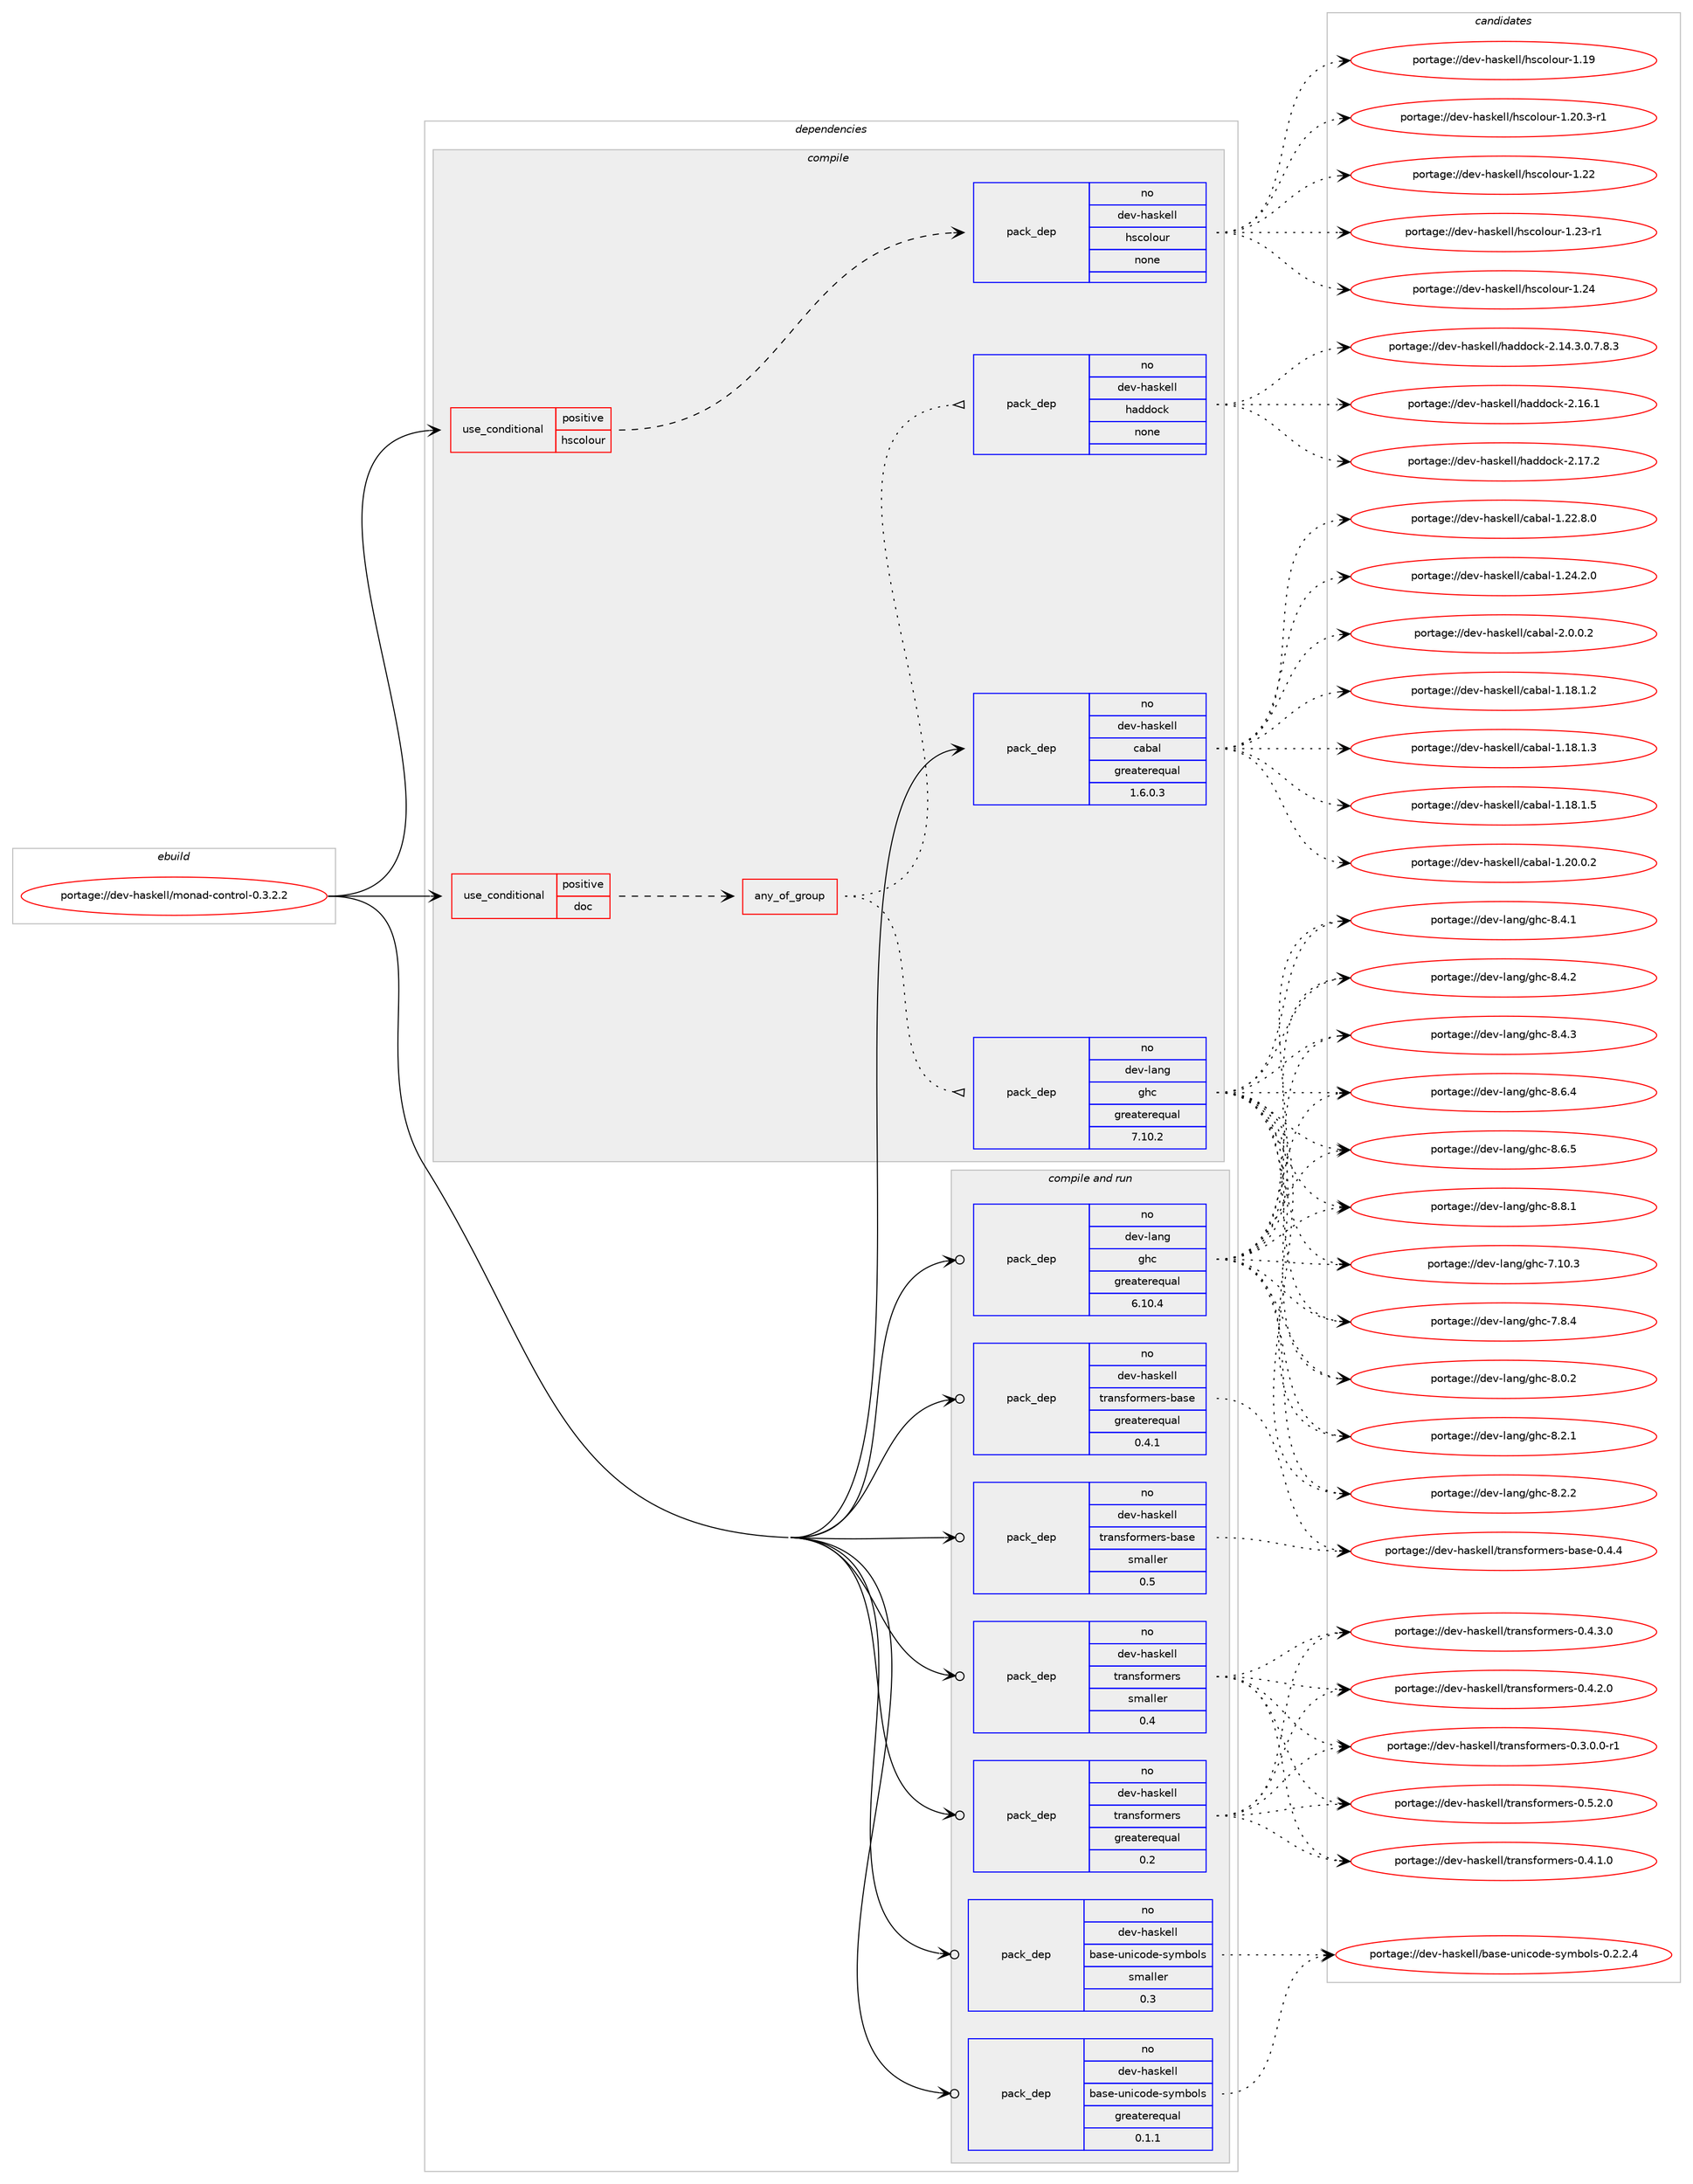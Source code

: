 digraph prolog {

# *************
# Graph options
# *************

newrank=true;
concentrate=true;
compound=true;
graph [rankdir=LR,fontname=Helvetica,fontsize=10,ranksep=1.5];#, ranksep=2.5, nodesep=0.2];
edge  [arrowhead=vee];
node  [fontname=Helvetica,fontsize=10];

# **********
# The ebuild
# **********

subgraph cluster_leftcol {
color=gray;
rank=same;
label=<<i>ebuild</i>>;
id [label="portage://dev-haskell/monad-control-0.3.2.2", color=red, width=4, href="../dev-haskell/monad-control-0.3.2.2.svg"];
}

# ****************
# The dependencies
# ****************

subgraph cluster_midcol {
color=gray;
label=<<i>dependencies</i>>;
subgraph cluster_compile {
fillcolor="#eeeeee";
style=filled;
label=<<i>compile</i>>;
subgraph cond16212 {
dependency74521 [label=<<TABLE BORDER="0" CELLBORDER="1" CELLSPACING="0" CELLPADDING="4"><TR><TD ROWSPAN="3" CELLPADDING="10">use_conditional</TD></TR><TR><TD>positive</TD></TR><TR><TD>doc</TD></TR></TABLE>>, shape=none, color=red];
subgraph any2027 {
dependency74522 [label=<<TABLE BORDER="0" CELLBORDER="1" CELLSPACING="0" CELLPADDING="4"><TR><TD CELLPADDING="10">any_of_group</TD></TR></TABLE>>, shape=none, color=red];subgraph pack56223 {
dependency74523 [label=<<TABLE BORDER="0" CELLBORDER="1" CELLSPACING="0" CELLPADDING="4" WIDTH="220"><TR><TD ROWSPAN="6" CELLPADDING="30">pack_dep</TD></TR><TR><TD WIDTH="110">no</TD></TR><TR><TD>dev-haskell</TD></TR><TR><TD>haddock</TD></TR><TR><TD>none</TD></TR><TR><TD></TD></TR></TABLE>>, shape=none, color=blue];
}
dependency74522:e -> dependency74523:w [weight=20,style="dotted",arrowhead="oinv"];
subgraph pack56224 {
dependency74524 [label=<<TABLE BORDER="0" CELLBORDER="1" CELLSPACING="0" CELLPADDING="4" WIDTH="220"><TR><TD ROWSPAN="6" CELLPADDING="30">pack_dep</TD></TR><TR><TD WIDTH="110">no</TD></TR><TR><TD>dev-lang</TD></TR><TR><TD>ghc</TD></TR><TR><TD>greaterequal</TD></TR><TR><TD>7.10.2</TD></TR></TABLE>>, shape=none, color=blue];
}
dependency74522:e -> dependency74524:w [weight=20,style="dotted",arrowhead="oinv"];
}
dependency74521:e -> dependency74522:w [weight=20,style="dashed",arrowhead="vee"];
}
id:e -> dependency74521:w [weight=20,style="solid",arrowhead="vee"];
subgraph cond16213 {
dependency74525 [label=<<TABLE BORDER="0" CELLBORDER="1" CELLSPACING="0" CELLPADDING="4"><TR><TD ROWSPAN="3" CELLPADDING="10">use_conditional</TD></TR><TR><TD>positive</TD></TR><TR><TD>hscolour</TD></TR></TABLE>>, shape=none, color=red];
subgraph pack56225 {
dependency74526 [label=<<TABLE BORDER="0" CELLBORDER="1" CELLSPACING="0" CELLPADDING="4" WIDTH="220"><TR><TD ROWSPAN="6" CELLPADDING="30">pack_dep</TD></TR><TR><TD WIDTH="110">no</TD></TR><TR><TD>dev-haskell</TD></TR><TR><TD>hscolour</TD></TR><TR><TD>none</TD></TR><TR><TD></TD></TR></TABLE>>, shape=none, color=blue];
}
dependency74525:e -> dependency74526:w [weight=20,style="dashed",arrowhead="vee"];
}
id:e -> dependency74525:w [weight=20,style="solid",arrowhead="vee"];
subgraph pack56226 {
dependency74527 [label=<<TABLE BORDER="0" CELLBORDER="1" CELLSPACING="0" CELLPADDING="4" WIDTH="220"><TR><TD ROWSPAN="6" CELLPADDING="30">pack_dep</TD></TR><TR><TD WIDTH="110">no</TD></TR><TR><TD>dev-haskell</TD></TR><TR><TD>cabal</TD></TR><TR><TD>greaterequal</TD></TR><TR><TD>1.6.0.3</TD></TR></TABLE>>, shape=none, color=blue];
}
id:e -> dependency74527:w [weight=20,style="solid",arrowhead="vee"];
}
subgraph cluster_compileandrun {
fillcolor="#eeeeee";
style=filled;
label=<<i>compile and run</i>>;
subgraph pack56227 {
dependency74528 [label=<<TABLE BORDER="0" CELLBORDER="1" CELLSPACING="0" CELLPADDING="4" WIDTH="220"><TR><TD ROWSPAN="6" CELLPADDING="30">pack_dep</TD></TR><TR><TD WIDTH="110">no</TD></TR><TR><TD>dev-haskell</TD></TR><TR><TD>base-unicode-symbols</TD></TR><TR><TD>greaterequal</TD></TR><TR><TD>0.1.1</TD></TR></TABLE>>, shape=none, color=blue];
}
id:e -> dependency74528:w [weight=20,style="solid",arrowhead="odotvee"];
subgraph pack56228 {
dependency74529 [label=<<TABLE BORDER="0" CELLBORDER="1" CELLSPACING="0" CELLPADDING="4" WIDTH="220"><TR><TD ROWSPAN="6" CELLPADDING="30">pack_dep</TD></TR><TR><TD WIDTH="110">no</TD></TR><TR><TD>dev-haskell</TD></TR><TR><TD>base-unicode-symbols</TD></TR><TR><TD>smaller</TD></TR><TR><TD>0.3</TD></TR></TABLE>>, shape=none, color=blue];
}
id:e -> dependency74529:w [weight=20,style="solid",arrowhead="odotvee"];
subgraph pack56229 {
dependency74530 [label=<<TABLE BORDER="0" CELLBORDER="1" CELLSPACING="0" CELLPADDING="4" WIDTH="220"><TR><TD ROWSPAN="6" CELLPADDING="30">pack_dep</TD></TR><TR><TD WIDTH="110">no</TD></TR><TR><TD>dev-haskell</TD></TR><TR><TD>transformers</TD></TR><TR><TD>greaterequal</TD></TR><TR><TD>0.2</TD></TR></TABLE>>, shape=none, color=blue];
}
id:e -> dependency74530:w [weight=20,style="solid",arrowhead="odotvee"];
subgraph pack56230 {
dependency74531 [label=<<TABLE BORDER="0" CELLBORDER="1" CELLSPACING="0" CELLPADDING="4" WIDTH="220"><TR><TD ROWSPAN="6" CELLPADDING="30">pack_dep</TD></TR><TR><TD WIDTH="110">no</TD></TR><TR><TD>dev-haskell</TD></TR><TR><TD>transformers</TD></TR><TR><TD>smaller</TD></TR><TR><TD>0.4</TD></TR></TABLE>>, shape=none, color=blue];
}
id:e -> dependency74531:w [weight=20,style="solid",arrowhead="odotvee"];
subgraph pack56231 {
dependency74532 [label=<<TABLE BORDER="0" CELLBORDER="1" CELLSPACING="0" CELLPADDING="4" WIDTH="220"><TR><TD ROWSPAN="6" CELLPADDING="30">pack_dep</TD></TR><TR><TD WIDTH="110">no</TD></TR><TR><TD>dev-haskell</TD></TR><TR><TD>transformers-base</TD></TR><TR><TD>greaterequal</TD></TR><TR><TD>0.4.1</TD></TR></TABLE>>, shape=none, color=blue];
}
id:e -> dependency74532:w [weight=20,style="solid",arrowhead="odotvee"];
subgraph pack56232 {
dependency74533 [label=<<TABLE BORDER="0" CELLBORDER="1" CELLSPACING="0" CELLPADDING="4" WIDTH="220"><TR><TD ROWSPAN="6" CELLPADDING="30">pack_dep</TD></TR><TR><TD WIDTH="110">no</TD></TR><TR><TD>dev-haskell</TD></TR><TR><TD>transformers-base</TD></TR><TR><TD>smaller</TD></TR><TR><TD>0.5</TD></TR></TABLE>>, shape=none, color=blue];
}
id:e -> dependency74533:w [weight=20,style="solid",arrowhead="odotvee"];
subgraph pack56233 {
dependency74534 [label=<<TABLE BORDER="0" CELLBORDER="1" CELLSPACING="0" CELLPADDING="4" WIDTH="220"><TR><TD ROWSPAN="6" CELLPADDING="30">pack_dep</TD></TR><TR><TD WIDTH="110">no</TD></TR><TR><TD>dev-lang</TD></TR><TR><TD>ghc</TD></TR><TR><TD>greaterequal</TD></TR><TR><TD>6.10.4</TD></TR></TABLE>>, shape=none, color=blue];
}
id:e -> dependency74534:w [weight=20,style="solid",arrowhead="odotvee"];
}
subgraph cluster_run {
fillcolor="#eeeeee";
style=filled;
label=<<i>run</i>>;
}
}

# **************
# The candidates
# **************

subgraph cluster_choices {
rank=same;
color=gray;
label=<<i>candidates</i>>;

subgraph choice56223 {
color=black;
nodesep=1;
choiceportage1001011184510497115107101108108471049710010011199107455046495246514648465546564651 [label="portage://dev-haskell/haddock-2.14.3.0.7.8.3", color=red, width=4,href="../dev-haskell/haddock-2.14.3.0.7.8.3.svg"];
choiceportage100101118451049711510710110810847104971001001119910745504649544649 [label="portage://dev-haskell/haddock-2.16.1", color=red, width=4,href="../dev-haskell/haddock-2.16.1.svg"];
choiceportage100101118451049711510710110810847104971001001119910745504649554650 [label="portage://dev-haskell/haddock-2.17.2", color=red, width=4,href="../dev-haskell/haddock-2.17.2.svg"];
dependency74523:e -> choiceportage1001011184510497115107101108108471049710010011199107455046495246514648465546564651:w [style=dotted,weight="100"];
dependency74523:e -> choiceportage100101118451049711510710110810847104971001001119910745504649544649:w [style=dotted,weight="100"];
dependency74523:e -> choiceportage100101118451049711510710110810847104971001001119910745504649554650:w [style=dotted,weight="100"];
}
subgraph choice56224 {
color=black;
nodesep=1;
choiceportage1001011184510897110103471031049945554649484651 [label="portage://dev-lang/ghc-7.10.3", color=red, width=4,href="../dev-lang/ghc-7.10.3.svg"];
choiceportage10010111845108971101034710310499455546564652 [label="portage://dev-lang/ghc-7.8.4", color=red, width=4,href="../dev-lang/ghc-7.8.4.svg"];
choiceportage10010111845108971101034710310499455646484650 [label="portage://dev-lang/ghc-8.0.2", color=red, width=4,href="../dev-lang/ghc-8.0.2.svg"];
choiceportage10010111845108971101034710310499455646504649 [label="portage://dev-lang/ghc-8.2.1", color=red, width=4,href="../dev-lang/ghc-8.2.1.svg"];
choiceportage10010111845108971101034710310499455646504650 [label="portage://dev-lang/ghc-8.2.2", color=red, width=4,href="../dev-lang/ghc-8.2.2.svg"];
choiceportage10010111845108971101034710310499455646524649 [label="portage://dev-lang/ghc-8.4.1", color=red, width=4,href="../dev-lang/ghc-8.4.1.svg"];
choiceportage10010111845108971101034710310499455646524650 [label="portage://dev-lang/ghc-8.4.2", color=red, width=4,href="../dev-lang/ghc-8.4.2.svg"];
choiceportage10010111845108971101034710310499455646524651 [label="portage://dev-lang/ghc-8.4.3", color=red, width=4,href="../dev-lang/ghc-8.4.3.svg"];
choiceportage10010111845108971101034710310499455646544652 [label="portage://dev-lang/ghc-8.6.4", color=red, width=4,href="../dev-lang/ghc-8.6.4.svg"];
choiceportage10010111845108971101034710310499455646544653 [label="portage://dev-lang/ghc-8.6.5", color=red, width=4,href="../dev-lang/ghc-8.6.5.svg"];
choiceportage10010111845108971101034710310499455646564649 [label="portage://dev-lang/ghc-8.8.1", color=red, width=4,href="../dev-lang/ghc-8.8.1.svg"];
dependency74524:e -> choiceportage1001011184510897110103471031049945554649484651:w [style=dotted,weight="100"];
dependency74524:e -> choiceportage10010111845108971101034710310499455546564652:w [style=dotted,weight="100"];
dependency74524:e -> choiceportage10010111845108971101034710310499455646484650:w [style=dotted,weight="100"];
dependency74524:e -> choiceportage10010111845108971101034710310499455646504649:w [style=dotted,weight="100"];
dependency74524:e -> choiceportage10010111845108971101034710310499455646504650:w [style=dotted,weight="100"];
dependency74524:e -> choiceportage10010111845108971101034710310499455646524649:w [style=dotted,weight="100"];
dependency74524:e -> choiceportage10010111845108971101034710310499455646524650:w [style=dotted,weight="100"];
dependency74524:e -> choiceportage10010111845108971101034710310499455646524651:w [style=dotted,weight="100"];
dependency74524:e -> choiceportage10010111845108971101034710310499455646544652:w [style=dotted,weight="100"];
dependency74524:e -> choiceportage10010111845108971101034710310499455646544653:w [style=dotted,weight="100"];
dependency74524:e -> choiceportage10010111845108971101034710310499455646564649:w [style=dotted,weight="100"];
}
subgraph choice56225 {
color=black;
nodesep=1;
choiceportage100101118451049711510710110810847104115991111081111171144549464957 [label="portage://dev-haskell/hscolour-1.19", color=red, width=4,href="../dev-haskell/hscolour-1.19.svg"];
choiceportage10010111845104971151071011081084710411599111108111117114454946504846514511449 [label="portage://dev-haskell/hscolour-1.20.3-r1", color=red, width=4,href="../dev-haskell/hscolour-1.20.3-r1.svg"];
choiceportage100101118451049711510710110810847104115991111081111171144549465050 [label="portage://dev-haskell/hscolour-1.22", color=red, width=4,href="../dev-haskell/hscolour-1.22.svg"];
choiceportage1001011184510497115107101108108471041159911110811111711445494650514511449 [label="portage://dev-haskell/hscolour-1.23-r1", color=red, width=4,href="../dev-haskell/hscolour-1.23-r1.svg"];
choiceportage100101118451049711510710110810847104115991111081111171144549465052 [label="portage://dev-haskell/hscolour-1.24", color=red, width=4,href="../dev-haskell/hscolour-1.24.svg"];
dependency74526:e -> choiceportage100101118451049711510710110810847104115991111081111171144549464957:w [style=dotted,weight="100"];
dependency74526:e -> choiceportage10010111845104971151071011081084710411599111108111117114454946504846514511449:w [style=dotted,weight="100"];
dependency74526:e -> choiceportage100101118451049711510710110810847104115991111081111171144549465050:w [style=dotted,weight="100"];
dependency74526:e -> choiceportage1001011184510497115107101108108471041159911110811111711445494650514511449:w [style=dotted,weight="100"];
dependency74526:e -> choiceportage100101118451049711510710110810847104115991111081111171144549465052:w [style=dotted,weight="100"];
}
subgraph choice56226 {
color=black;
nodesep=1;
choiceportage10010111845104971151071011081084799979897108454946495646494650 [label="portage://dev-haskell/cabal-1.18.1.2", color=red, width=4,href="../dev-haskell/cabal-1.18.1.2.svg"];
choiceportage10010111845104971151071011081084799979897108454946495646494651 [label="portage://dev-haskell/cabal-1.18.1.3", color=red, width=4,href="../dev-haskell/cabal-1.18.1.3.svg"];
choiceportage10010111845104971151071011081084799979897108454946495646494653 [label="portage://dev-haskell/cabal-1.18.1.5", color=red, width=4,href="../dev-haskell/cabal-1.18.1.5.svg"];
choiceportage10010111845104971151071011081084799979897108454946504846484650 [label="portage://dev-haskell/cabal-1.20.0.2", color=red, width=4,href="../dev-haskell/cabal-1.20.0.2.svg"];
choiceportage10010111845104971151071011081084799979897108454946505046564648 [label="portage://dev-haskell/cabal-1.22.8.0", color=red, width=4,href="../dev-haskell/cabal-1.22.8.0.svg"];
choiceportage10010111845104971151071011081084799979897108454946505246504648 [label="portage://dev-haskell/cabal-1.24.2.0", color=red, width=4,href="../dev-haskell/cabal-1.24.2.0.svg"];
choiceportage100101118451049711510710110810847999798971084550464846484650 [label="portage://dev-haskell/cabal-2.0.0.2", color=red, width=4,href="../dev-haskell/cabal-2.0.0.2.svg"];
dependency74527:e -> choiceportage10010111845104971151071011081084799979897108454946495646494650:w [style=dotted,weight="100"];
dependency74527:e -> choiceportage10010111845104971151071011081084799979897108454946495646494651:w [style=dotted,weight="100"];
dependency74527:e -> choiceportage10010111845104971151071011081084799979897108454946495646494653:w [style=dotted,weight="100"];
dependency74527:e -> choiceportage10010111845104971151071011081084799979897108454946504846484650:w [style=dotted,weight="100"];
dependency74527:e -> choiceportage10010111845104971151071011081084799979897108454946505046564648:w [style=dotted,weight="100"];
dependency74527:e -> choiceportage10010111845104971151071011081084799979897108454946505246504648:w [style=dotted,weight="100"];
dependency74527:e -> choiceportage100101118451049711510710110810847999798971084550464846484650:w [style=dotted,weight="100"];
}
subgraph choice56227 {
color=black;
nodesep=1;
choiceportage1001011184510497115107101108108479897115101451171101059911110010145115121109981111081154548465046504652 [label="portage://dev-haskell/base-unicode-symbols-0.2.2.4", color=red, width=4,href="../dev-haskell/base-unicode-symbols-0.2.2.4.svg"];
dependency74528:e -> choiceportage1001011184510497115107101108108479897115101451171101059911110010145115121109981111081154548465046504652:w [style=dotted,weight="100"];
}
subgraph choice56228 {
color=black;
nodesep=1;
choiceportage1001011184510497115107101108108479897115101451171101059911110010145115121109981111081154548465046504652 [label="portage://dev-haskell/base-unicode-symbols-0.2.2.4", color=red, width=4,href="../dev-haskell/base-unicode-symbols-0.2.2.4.svg"];
dependency74529:e -> choiceportage1001011184510497115107101108108479897115101451171101059911110010145115121109981111081154548465046504652:w [style=dotted,weight="100"];
}
subgraph choice56229 {
color=black;
nodesep=1;
choiceportage1001011184510497115107101108108471161149711011510211111410910111411545484651464846484511449 [label="portage://dev-haskell/transformers-0.3.0.0-r1", color=red, width=4,href="../dev-haskell/transformers-0.3.0.0-r1.svg"];
choiceportage100101118451049711510710110810847116114971101151021111141091011141154548465246494648 [label="portage://dev-haskell/transformers-0.4.1.0", color=red, width=4,href="../dev-haskell/transformers-0.4.1.0.svg"];
choiceportage100101118451049711510710110810847116114971101151021111141091011141154548465246504648 [label="portage://dev-haskell/transformers-0.4.2.0", color=red, width=4,href="../dev-haskell/transformers-0.4.2.0.svg"];
choiceportage100101118451049711510710110810847116114971101151021111141091011141154548465246514648 [label="portage://dev-haskell/transformers-0.4.3.0", color=red, width=4,href="../dev-haskell/transformers-0.4.3.0.svg"];
choiceportage100101118451049711510710110810847116114971101151021111141091011141154548465346504648 [label="portage://dev-haskell/transformers-0.5.2.0", color=red, width=4,href="../dev-haskell/transformers-0.5.2.0.svg"];
dependency74530:e -> choiceportage1001011184510497115107101108108471161149711011510211111410910111411545484651464846484511449:w [style=dotted,weight="100"];
dependency74530:e -> choiceportage100101118451049711510710110810847116114971101151021111141091011141154548465246494648:w [style=dotted,weight="100"];
dependency74530:e -> choiceportage100101118451049711510710110810847116114971101151021111141091011141154548465246504648:w [style=dotted,weight="100"];
dependency74530:e -> choiceportage100101118451049711510710110810847116114971101151021111141091011141154548465246514648:w [style=dotted,weight="100"];
dependency74530:e -> choiceportage100101118451049711510710110810847116114971101151021111141091011141154548465346504648:w [style=dotted,weight="100"];
}
subgraph choice56230 {
color=black;
nodesep=1;
choiceportage1001011184510497115107101108108471161149711011510211111410910111411545484651464846484511449 [label="portage://dev-haskell/transformers-0.3.0.0-r1", color=red, width=4,href="../dev-haskell/transformers-0.3.0.0-r1.svg"];
choiceportage100101118451049711510710110810847116114971101151021111141091011141154548465246494648 [label="portage://dev-haskell/transformers-0.4.1.0", color=red, width=4,href="../dev-haskell/transformers-0.4.1.0.svg"];
choiceportage100101118451049711510710110810847116114971101151021111141091011141154548465246504648 [label="portage://dev-haskell/transformers-0.4.2.0", color=red, width=4,href="../dev-haskell/transformers-0.4.2.0.svg"];
choiceportage100101118451049711510710110810847116114971101151021111141091011141154548465246514648 [label="portage://dev-haskell/transformers-0.4.3.0", color=red, width=4,href="../dev-haskell/transformers-0.4.3.0.svg"];
choiceportage100101118451049711510710110810847116114971101151021111141091011141154548465346504648 [label="portage://dev-haskell/transformers-0.5.2.0", color=red, width=4,href="../dev-haskell/transformers-0.5.2.0.svg"];
dependency74531:e -> choiceportage1001011184510497115107101108108471161149711011510211111410910111411545484651464846484511449:w [style=dotted,weight="100"];
dependency74531:e -> choiceportage100101118451049711510710110810847116114971101151021111141091011141154548465246494648:w [style=dotted,weight="100"];
dependency74531:e -> choiceportage100101118451049711510710110810847116114971101151021111141091011141154548465246504648:w [style=dotted,weight="100"];
dependency74531:e -> choiceportage100101118451049711510710110810847116114971101151021111141091011141154548465246514648:w [style=dotted,weight="100"];
dependency74531:e -> choiceportage100101118451049711510710110810847116114971101151021111141091011141154548465346504648:w [style=dotted,weight="100"];
}
subgraph choice56231 {
color=black;
nodesep=1;
choiceportage10010111845104971151071011081084711611497110115102111114109101114115459897115101454846524652 [label="portage://dev-haskell/transformers-base-0.4.4", color=red, width=4,href="../dev-haskell/transformers-base-0.4.4.svg"];
dependency74532:e -> choiceportage10010111845104971151071011081084711611497110115102111114109101114115459897115101454846524652:w [style=dotted,weight="100"];
}
subgraph choice56232 {
color=black;
nodesep=1;
choiceportage10010111845104971151071011081084711611497110115102111114109101114115459897115101454846524652 [label="portage://dev-haskell/transformers-base-0.4.4", color=red, width=4,href="../dev-haskell/transformers-base-0.4.4.svg"];
dependency74533:e -> choiceportage10010111845104971151071011081084711611497110115102111114109101114115459897115101454846524652:w [style=dotted,weight="100"];
}
subgraph choice56233 {
color=black;
nodesep=1;
choiceportage1001011184510897110103471031049945554649484651 [label="portage://dev-lang/ghc-7.10.3", color=red, width=4,href="../dev-lang/ghc-7.10.3.svg"];
choiceportage10010111845108971101034710310499455546564652 [label="portage://dev-lang/ghc-7.8.4", color=red, width=4,href="../dev-lang/ghc-7.8.4.svg"];
choiceportage10010111845108971101034710310499455646484650 [label="portage://dev-lang/ghc-8.0.2", color=red, width=4,href="../dev-lang/ghc-8.0.2.svg"];
choiceportage10010111845108971101034710310499455646504649 [label="portage://dev-lang/ghc-8.2.1", color=red, width=4,href="../dev-lang/ghc-8.2.1.svg"];
choiceportage10010111845108971101034710310499455646504650 [label="portage://dev-lang/ghc-8.2.2", color=red, width=4,href="../dev-lang/ghc-8.2.2.svg"];
choiceportage10010111845108971101034710310499455646524649 [label="portage://dev-lang/ghc-8.4.1", color=red, width=4,href="../dev-lang/ghc-8.4.1.svg"];
choiceportage10010111845108971101034710310499455646524650 [label="portage://dev-lang/ghc-8.4.2", color=red, width=4,href="../dev-lang/ghc-8.4.2.svg"];
choiceportage10010111845108971101034710310499455646524651 [label="portage://dev-lang/ghc-8.4.3", color=red, width=4,href="../dev-lang/ghc-8.4.3.svg"];
choiceportage10010111845108971101034710310499455646544652 [label="portage://dev-lang/ghc-8.6.4", color=red, width=4,href="../dev-lang/ghc-8.6.4.svg"];
choiceportage10010111845108971101034710310499455646544653 [label="portage://dev-lang/ghc-8.6.5", color=red, width=4,href="../dev-lang/ghc-8.6.5.svg"];
choiceportage10010111845108971101034710310499455646564649 [label="portage://dev-lang/ghc-8.8.1", color=red, width=4,href="../dev-lang/ghc-8.8.1.svg"];
dependency74534:e -> choiceportage1001011184510897110103471031049945554649484651:w [style=dotted,weight="100"];
dependency74534:e -> choiceportage10010111845108971101034710310499455546564652:w [style=dotted,weight="100"];
dependency74534:e -> choiceportage10010111845108971101034710310499455646484650:w [style=dotted,weight="100"];
dependency74534:e -> choiceportage10010111845108971101034710310499455646504649:w [style=dotted,weight="100"];
dependency74534:e -> choiceportage10010111845108971101034710310499455646504650:w [style=dotted,weight="100"];
dependency74534:e -> choiceportage10010111845108971101034710310499455646524649:w [style=dotted,weight="100"];
dependency74534:e -> choiceportage10010111845108971101034710310499455646524650:w [style=dotted,weight="100"];
dependency74534:e -> choiceportage10010111845108971101034710310499455646524651:w [style=dotted,weight="100"];
dependency74534:e -> choiceportage10010111845108971101034710310499455646544652:w [style=dotted,weight="100"];
dependency74534:e -> choiceportage10010111845108971101034710310499455646544653:w [style=dotted,weight="100"];
dependency74534:e -> choiceportage10010111845108971101034710310499455646564649:w [style=dotted,weight="100"];
}
}

}
